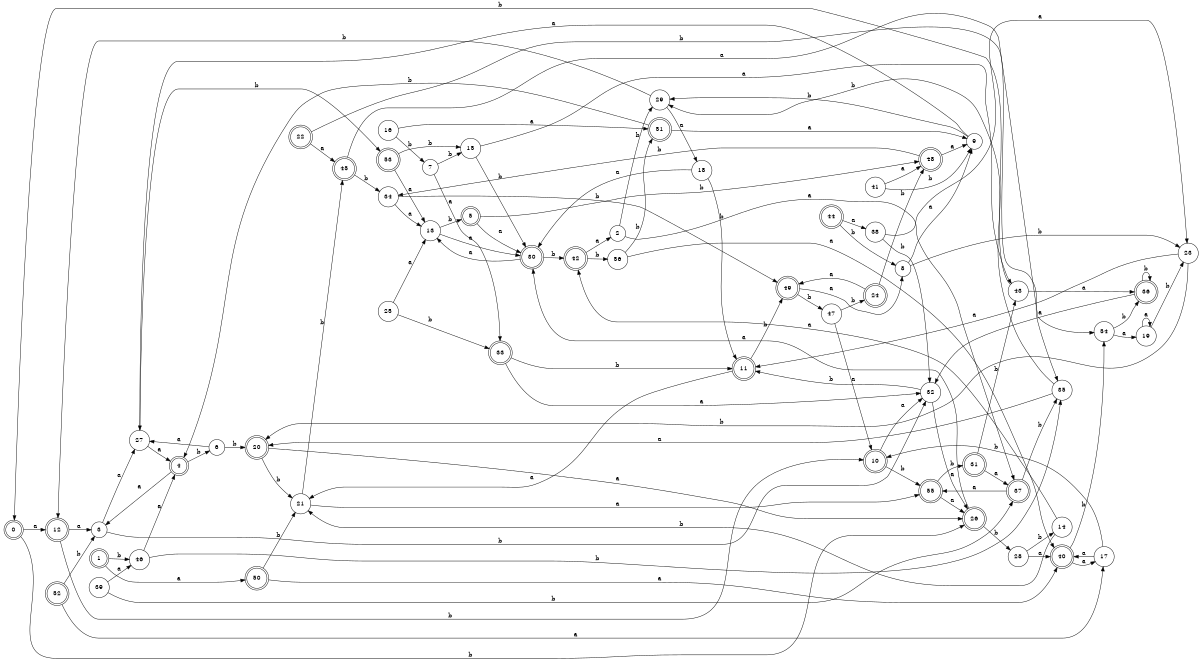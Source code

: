 digraph n46_1 {
__start0 [label="" shape="none"];

rankdir=LR;
size="8,5";

s0 [style="rounded,filled", color="black", fillcolor="white" shape="doublecircle", label="0"];
s1 [style="rounded,filled", color="black", fillcolor="white" shape="doublecircle", label="1"];
s2 [style="filled", color="black", fillcolor="white" shape="circle", label="2"];
s3 [style="filled", color="black", fillcolor="white" shape="circle", label="3"];
s4 [style="rounded,filled", color="black", fillcolor="white" shape="doublecircle", label="4"];
s5 [style="rounded,filled", color="black", fillcolor="white" shape="doublecircle", label="5"];
s6 [style="filled", color="black", fillcolor="white" shape="circle", label="6"];
s7 [style="filled", color="black", fillcolor="white" shape="circle", label="7"];
s8 [style="filled", color="black", fillcolor="white" shape="circle", label="8"];
s9 [style="filled", color="black", fillcolor="white" shape="circle", label="9"];
s10 [style="rounded,filled", color="black", fillcolor="white" shape="doublecircle", label="10"];
s11 [style="rounded,filled", color="black", fillcolor="white" shape="doublecircle", label="11"];
s12 [style="rounded,filled", color="black", fillcolor="white" shape="doublecircle", label="12"];
s13 [style="filled", color="black", fillcolor="white" shape="circle", label="13"];
s14 [style="filled", color="black", fillcolor="white" shape="circle", label="14"];
s15 [style="filled", color="black", fillcolor="white" shape="circle", label="15"];
s16 [style="filled", color="black", fillcolor="white" shape="circle", label="16"];
s17 [style="filled", color="black", fillcolor="white" shape="circle", label="17"];
s18 [style="filled", color="black", fillcolor="white" shape="circle", label="18"];
s19 [style="filled", color="black", fillcolor="white" shape="circle", label="19"];
s20 [style="rounded,filled", color="black", fillcolor="white" shape="doublecircle", label="20"];
s21 [style="filled", color="black", fillcolor="white" shape="circle", label="21"];
s22 [style="rounded,filled", color="black", fillcolor="white" shape="doublecircle", label="22"];
s23 [style="filled", color="black", fillcolor="white" shape="circle", label="23"];
s24 [style="rounded,filled", color="black", fillcolor="white" shape="doublecircle", label="24"];
s25 [style="filled", color="black", fillcolor="white" shape="circle", label="25"];
s26 [style="rounded,filled", color="black", fillcolor="white" shape="doublecircle", label="26"];
s27 [style="filled", color="black", fillcolor="white" shape="circle", label="27"];
s28 [style="filled", color="black", fillcolor="white" shape="circle", label="28"];
s29 [style="filled", color="black", fillcolor="white" shape="circle", label="29"];
s30 [style="rounded,filled", color="black", fillcolor="white" shape="doublecircle", label="30"];
s31 [style="rounded,filled", color="black", fillcolor="white" shape="doublecircle", label="31"];
s32 [style="filled", color="black", fillcolor="white" shape="circle", label="32"];
s33 [style="rounded,filled", color="black", fillcolor="white" shape="doublecircle", label="33"];
s34 [style="filled", color="black", fillcolor="white" shape="circle", label="34"];
s35 [style="filled", color="black", fillcolor="white" shape="circle", label="35"];
s36 [style="rounded,filled", color="black", fillcolor="white" shape="doublecircle", label="36"];
s37 [style="rounded,filled", color="black", fillcolor="white" shape="doublecircle", label="37"];
s38 [style="filled", color="black", fillcolor="white" shape="circle", label="38"];
s39 [style="filled", color="black", fillcolor="white" shape="circle", label="39"];
s40 [style="rounded,filled", color="black", fillcolor="white" shape="doublecircle", label="40"];
s41 [style="filled", color="black", fillcolor="white" shape="circle", label="41"];
s42 [style="rounded,filled", color="black", fillcolor="white" shape="doublecircle", label="42"];
s43 [style="filled", color="black", fillcolor="white" shape="circle", label="43"];
s44 [style="rounded,filled", color="black", fillcolor="white" shape="doublecircle", label="44"];
s45 [style="rounded,filled", color="black", fillcolor="white" shape="doublecircle", label="45"];
s46 [style="filled", color="black", fillcolor="white" shape="circle", label="46"];
s47 [style="filled", color="black", fillcolor="white" shape="circle", label="47"];
s48 [style="rounded,filled", color="black", fillcolor="white" shape="doublecircle", label="48"];
s49 [style="rounded,filled", color="black", fillcolor="white" shape="doublecircle", label="49"];
s50 [style="rounded,filled", color="black", fillcolor="white" shape="doublecircle", label="50"];
s51 [style="rounded,filled", color="black", fillcolor="white" shape="doublecircle", label="51"];
s52 [style="rounded,filled", color="black", fillcolor="white" shape="doublecircle", label="52"];
s53 [style="rounded,filled", color="black", fillcolor="white" shape="doublecircle", label="53"];
s54 [style="filled", color="black", fillcolor="white" shape="circle", label="54"];
s55 [style="rounded,filled", color="black", fillcolor="white" shape="doublecircle", label="55"];
s56 [style="filled", color="black", fillcolor="white" shape="circle", label="56"];
s0 -> s12 [label="a"];
s0 -> s26 [label="b"];
s1 -> s50 [label="a"];
s1 -> s46 [label="b"];
s2 -> s37 [label="a"];
s2 -> s29 [label="b"];
s3 -> s27 [label="a"];
s3 -> s32 [label="b"];
s4 -> s3 [label="a"];
s4 -> s6 [label="b"];
s5 -> s30 [label="a"];
s5 -> s48 [label="b"];
s6 -> s27 [label="a"];
s6 -> s20 [label="b"];
s7 -> s33 [label="a"];
s7 -> s15 [label="b"];
s8 -> s9 [label="a"];
s8 -> s23 [label="b"];
s9 -> s27 [label="a"];
s9 -> s29 [label="b"];
s10 -> s32 [label="a"];
s10 -> s55 [label="b"];
s11 -> s21 [label="a"];
s11 -> s49 [label="b"];
s12 -> s3 [label="a"];
s12 -> s10 [label="b"];
s13 -> s30 [label="a"];
s13 -> s5 [label="b"];
s14 -> s42 [label="a"];
s14 -> s21 [label="b"];
s15 -> s43 [label="a"];
s15 -> s30 [label="b"];
s16 -> s51 [label="a"];
s16 -> s7 [label="b"];
s17 -> s40 [label="a"];
s17 -> s10 [label="b"];
s18 -> s30 [label="a"];
s18 -> s11 [label="b"];
s19 -> s19 [label="a"];
s19 -> s23 [label="b"];
s20 -> s26 [label="a"];
s20 -> s21 [label="b"];
s21 -> s55 [label="a"];
s21 -> s45 [label="b"];
s22 -> s45 [label="a"];
s22 -> s35 [label="b"];
s23 -> s11 [label="a"];
s23 -> s20 [label="b"];
s24 -> s49 [label="a"];
s24 -> s48 [label="b"];
s25 -> s13 [label="a"];
s25 -> s33 [label="b"];
s26 -> s30 [label="a"];
s26 -> s28 [label="b"];
s27 -> s4 [label="a"];
s27 -> s53 [label="b"];
s28 -> s40 [label="a"];
s28 -> s14 [label="b"];
s29 -> s18 [label="a"];
s29 -> s12 [label="b"];
s30 -> s13 [label="a"];
s30 -> s42 [label="b"];
s31 -> s37 [label="a"];
s31 -> s43 [label="b"];
s32 -> s26 [label="a"];
s32 -> s11 [label="b"];
s33 -> s32 [label="a"];
s33 -> s11 [label="b"];
s34 -> s13 [label="a"];
s34 -> s49 [label="b"];
s35 -> s20 [label="a"];
s35 -> s29 [label="b"];
s36 -> s32 [label="a"];
s36 -> s36 [label="b"];
s37 -> s55 [label="a"];
s37 -> s35 [label="b"];
s38 -> s23 [label="a"];
s38 -> s32 [label="b"];
s39 -> s46 [label="a"];
s39 -> s37 [label="b"];
s40 -> s17 [label="a"];
s40 -> s54 [label="b"];
s41 -> s48 [label="a"];
s41 -> s9 [label="b"];
s42 -> s2 [label="a"];
s42 -> s56 [label="b"];
s43 -> s36 [label="a"];
s43 -> s0 [label="b"];
s44 -> s38 [label="a"];
s44 -> s8 [label="b"];
s45 -> s54 [label="a"];
s45 -> s34 [label="b"];
s46 -> s4 [label="a"];
s46 -> s35 [label="b"];
s47 -> s10 [label="a"];
s47 -> s24 [label="b"];
s48 -> s9 [label="a"];
s48 -> s34 [label="b"];
s49 -> s8 [label="a"];
s49 -> s47 [label="b"];
s50 -> s40 [label="a"];
s50 -> s21 [label="b"];
s51 -> s9 [label="a"];
s51 -> s4 [label="b"];
s52 -> s17 [label="a"];
s52 -> s3 [label="b"];
s53 -> s13 [label="a"];
s53 -> s15 [label="b"];
s54 -> s19 [label="a"];
s54 -> s36 [label="b"];
s55 -> s26 [label="a"];
s55 -> s31 [label="b"];
s56 -> s40 [label="a"];
s56 -> s51 [label="b"];

}